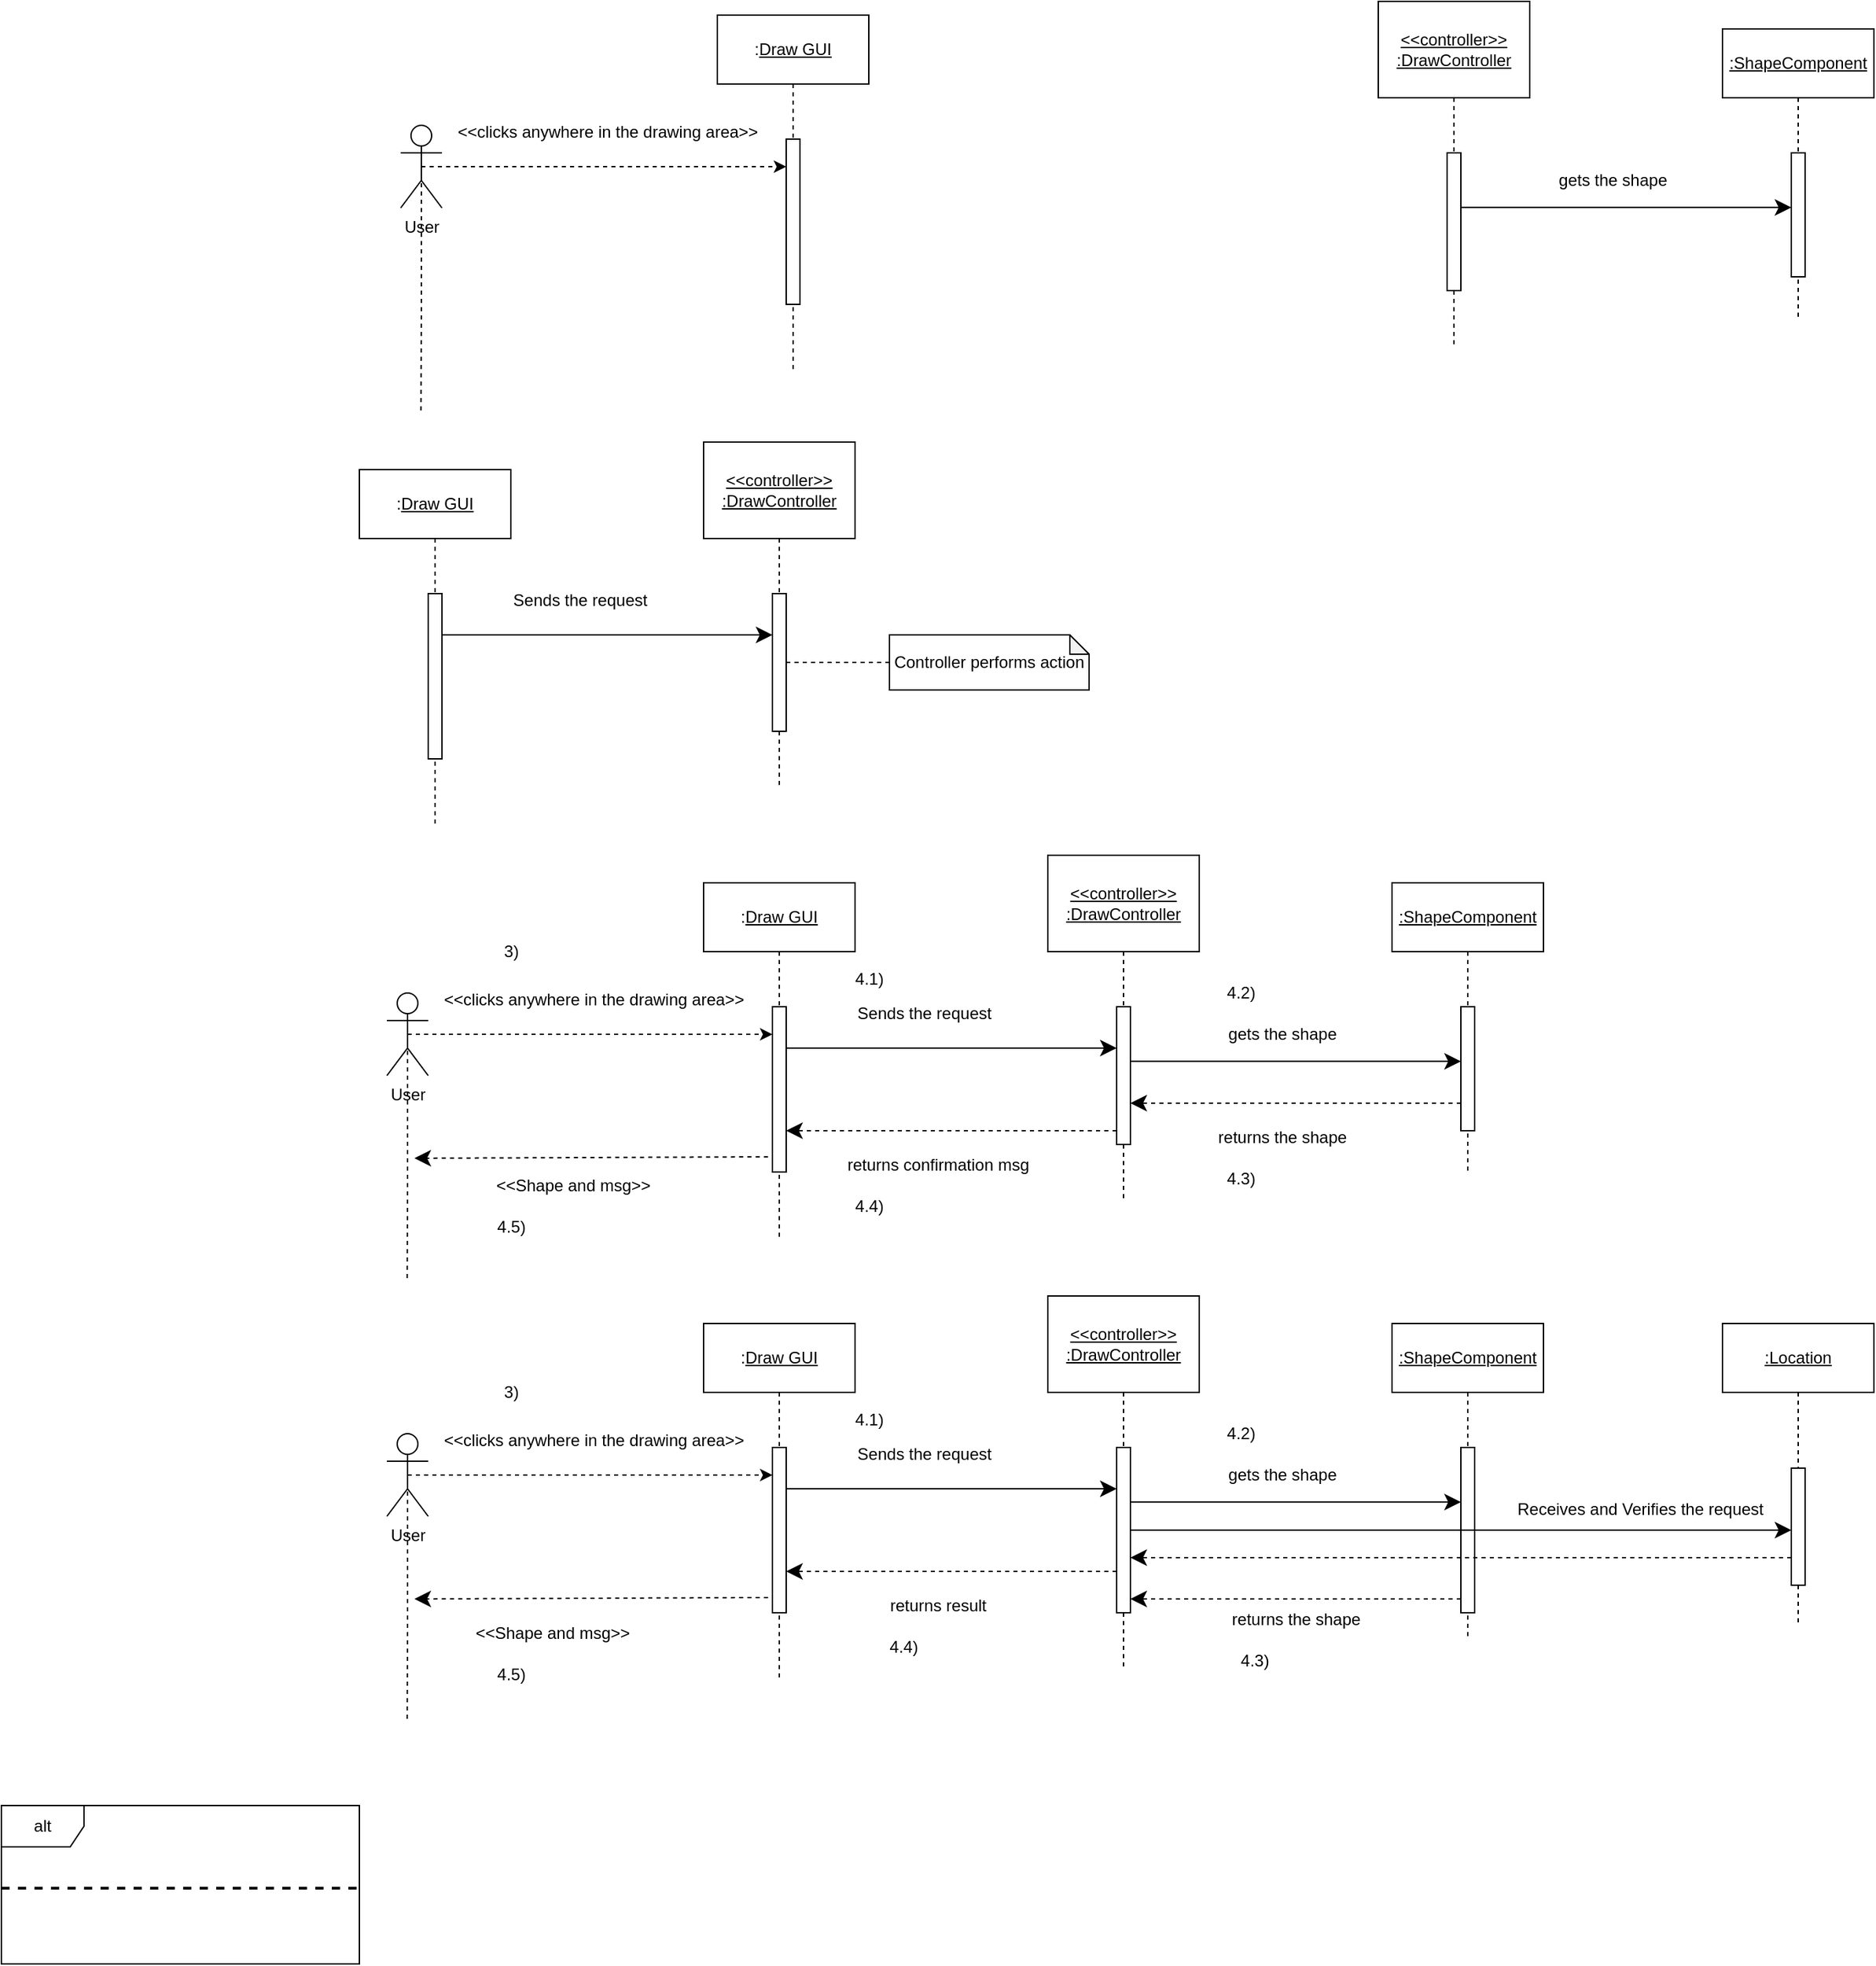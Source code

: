 <mxfile version="21.0.6" type="github">
  <diagram name="Page-1" id="wsJKUjP8j-dlg5KAnwWm">
    <mxGraphModel dx="2092" dy="1765" grid="1" gridSize="10" guides="1" tooltips="1" connect="1" arrows="1" fold="1" page="1" pageScale="1" pageWidth="850" pageHeight="1100" math="0" shadow="0">
      <root>
        <mxCell id="0" />
        <mxCell id="1" parent="0" />
        <mxCell id="RryeAwdu7izT9wX0_0Kk-24" style="edgeStyle=orthogonalEdgeStyle;rounded=0;orthogonalLoop=1;jettySize=auto;html=1;exitX=0.5;exitY=0.5;exitDx=0;exitDy=0;exitPerimeter=0;endArrow=none;endFill=0;dashed=1;" parent="1" source="RryeAwdu7izT9wX0_0Kk-1" edge="1">
          <mxGeometry relative="1" as="geometry">
            <mxPoint x="74.724" y="510" as="targetPoint" />
          </mxGeometry>
        </mxCell>
        <mxCell id="RryeAwdu7izT9wX0_0Kk-18" style="edgeStyle=orthogonalEdgeStyle;rounded=0;orthogonalLoop=1;jettySize=auto;html=1;exitX=0.5;exitY=1;exitDx=0;exitDy=0;endArrow=none;endFill=0;dashed=1;" parent="1" source="RryeAwdu7izT9wX0_0Kk-16" edge="1">
          <mxGeometry relative="1" as="geometry">
            <mxPoint x="845" y="430" as="targetPoint" />
          </mxGeometry>
        </mxCell>
        <mxCell id="RryeAwdu7izT9wX0_0Kk-13" style="edgeStyle=orthogonalEdgeStyle;rounded=0;orthogonalLoop=1;jettySize=auto;html=1;exitX=0.5;exitY=0.5;exitDx=0;exitDy=0;exitPerimeter=0;dashed=1;entryX=0;entryY=0.167;entryDx=0;entryDy=0;entryPerimeter=0;" parent="1" source="RryeAwdu7izT9wX0_0Kk-1" target="RryeAwdu7izT9wX0_0Kk-3" edge="1">
          <mxGeometry relative="1" as="geometry">
            <mxPoint x="330" y="330" as="targetPoint" />
          </mxGeometry>
        </mxCell>
        <mxCell id="RryeAwdu7izT9wX0_0Kk-1" value="User" style="shape=umlActor;verticalLabelPosition=bottom;verticalAlign=top;html=1;fontStyle=0" parent="1" vertex="1">
          <mxGeometry x="60" y="300" width="30" height="60" as="geometry" />
        </mxCell>
        <mxCell id="RryeAwdu7izT9wX0_0Kk-12" style="edgeStyle=orthogonalEdgeStyle;rounded=0;orthogonalLoop=1;jettySize=auto;html=1;exitX=0.5;exitY=1;exitDx=0;exitDy=0;dashed=1;endArrow=none;endFill=0;" parent="1" source="RryeAwdu7izT9wX0_0Kk-2" edge="1">
          <mxGeometry relative="1" as="geometry">
            <mxPoint x="345" y="480" as="targetPoint" />
          </mxGeometry>
        </mxCell>
        <mxCell id="RryeAwdu7izT9wX0_0Kk-2" value=":&lt;u&gt;Draw GUI&lt;/u&gt;" style="html=1;whiteSpace=wrap;" parent="1" vertex="1">
          <mxGeometry x="290" y="220" width="110" height="50" as="geometry" />
        </mxCell>
        <mxCell id="RryeAwdu7izT9wX0_0Kk-3" value="" style="html=1;points=[];perimeter=orthogonalPerimeter;outlineConnect=0;targetShapes=umlLifeline;portConstraint=eastwest;newEdgeStyle={&quot;edgeStyle&quot;:&quot;elbowEdgeStyle&quot;,&quot;elbow&quot;:&quot;vertical&quot;,&quot;curved&quot;:0,&quot;rounded&quot;:0};" parent="1" vertex="1">
          <mxGeometry x="340" y="310" width="10" height="120" as="geometry" />
        </mxCell>
        <mxCell id="RryeAwdu7izT9wX0_0Kk-9" value="" style="html=1;points=[];perimeter=orthogonalPerimeter;outlineConnect=0;targetShapes=umlLifeline;portConstraint=eastwest;newEdgeStyle={&quot;edgeStyle&quot;:&quot;elbowEdgeStyle&quot;,&quot;elbow&quot;:&quot;vertical&quot;,&quot;curved&quot;:0,&quot;rounded&quot;:0};" parent="1" vertex="1">
          <mxGeometry x="840" y="310" width="10" height="90" as="geometry" />
        </mxCell>
        <mxCell id="RryeAwdu7izT9wX0_0Kk-14" value="&amp;lt;&amp;lt;clicks anywhere in the drawing area&amp;gt;&amp;gt;" style="text;html=1;align=center;verticalAlign=middle;resizable=0;points=[];autosize=1;strokeColor=none;fillColor=none;" parent="1" vertex="1">
          <mxGeometry x="90" y="290" width="240" height="30" as="geometry" />
        </mxCell>
        <mxCell id="RryeAwdu7izT9wX0_0Kk-17" style="edgeStyle=orthogonalEdgeStyle;rounded=0;orthogonalLoop=1;jettySize=auto;html=1;exitX=0.5;exitY=1;exitDx=0;exitDy=0;endArrow=none;endFill=0;dashed=1;startArrow=none;" parent="1" source="RryeAwdu7izT9wX0_0Kk-10" edge="1">
          <mxGeometry relative="1" as="geometry">
            <mxPoint x="595" y="450" as="targetPoint" />
          </mxGeometry>
        </mxCell>
        <mxCell id="RryeAwdu7izT9wX0_0Kk-15" value="&lt;div&gt;&lt;u&gt;&amp;lt;&amp;lt;controller&amp;gt;&amp;gt;&lt;/u&gt;&lt;/div&gt;&lt;div&gt;&lt;u&gt;:DrawController&lt;/u&gt;&lt;/div&gt;" style="html=1;whiteSpace=wrap;" parent="1" vertex="1">
          <mxGeometry x="540" y="200" width="110" height="70" as="geometry" />
        </mxCell>
        <mxCell id="RryeAwdu7izT9wX0_0Kk-16" value="&lt;u&gt;:ShapeComponent&lt;/u&gt;" style="html=1;whiteSpace=wrap;" parent="1" vertex="1">
          <mxGeometry x="790" y="220" width="110" height="50" as="geometry" />
        </mxCell>
        <mxCell id="RryeAwdu7izT9wX0_0Kk-19" value="" style="edgeStyle=orthogonalEdgeStyle;rounded=0;orthogonalLoop=1;jettySize=auto;html=1;exitX=0.5;exitY=1;exitDx=0;exitDy=0;endArrow=none;endFill=0;dashed=1;" parent="1" source="RryeAwdu7izT9wX0_0Kk-15" target="RryeAwdu7izT9wX0_0Kk-10" edge="1">
          <mxGeometry relative="1" as="geometry">
            <mxPoint x="594.724" y="530" as="targetPoint" />
            <mxPoint x="595" y="270" as="sourcePoint" />
            <Array as="points">
              <mxPoint x="595" y="320" />
              <mxPoint x="595" y="320" />
            </Array>
          </mxGeometry>
        </mxCell>
        <mxCell id="RryeAwdu7izT9wX0_0Kk-10" value="" style="html=1;points=[];perimeter=orthogonalPerimeter;outlineConnect=0;targetShapes=umlLifeline;portConstraint=eastwest;newEdgeStyle={&quot;edgeStyle&quot;:&quot;elbowEdgeStyle&quot;,&quot;elbow&quot;:&quot;vertical&quot;,&quot;curved&quot;:0,&quot;rounded&quot;:0};" parent="1" vertex="1">
          <mxGeometry x="590" y="310" width="10" height="100" as="geometry" />
        </mxCell>
        <mxCell id="RryeAwdu7izT9wX0_0Kk-20" value="" style="endArrow=classic;endFill=1;endSize=9;html=1;rounded=0;" parent="1" target="RryeAwdu7izT9wX0_0Kk-10" edge="1">
          <mxGeometry width="160" relative="1" as="geometry">
            <mxPoint x="350" y="340" as="sourcePoint" />
            <mxPoint x="580" y="340" as="targetPoint" />
          </mxGeometry>
        </mxCell>
        <mxCell id="RryeAwdu7izT9wX0_0Kk-21" value="" style="endArrow=classic;endFill=1;endSize=9;html=1;rounded=0;" parent="1" edge="1">
          <mxGeometry width="160" relative="1" as="geometry">
            <mxPoint x="600" y="349.66" as="sourcePoint" />
            <mxPoint x="840" y="349.66" as="targetPoint" />
          </mxGeometry>
        </mxCell>
        <mxCell id="RryeAwdu7izT9wX0_0Kk-22" value="" style="endArrow=classic;endFill=1;endSize=9;html=1;rounded=0;dashed=1;" parent="1" edge="1">
          <mxGeometry width="160" relative="1" as="geometry">
            <mxPoint x="840" y="380" as="sourcePoint" />
            <mxPoint x="600" y="380" as="targetPoint" />
          </mxGeometry>
        </mxCell>
        <mxCell id="RryeAwdu7izT9wX0_0Kk-23" value="" style="endArrow=classic;endFill=1;endSize=9;html=1;rounded=0;dashed=1;" parent="1" edge="1">
          <mxGeometry width="160" relative="1" as="geometry">
            <mxPoint x="590" y="400" as="sourcePoint" />
            <mxPoint x="350" y="400" as="targetPoint" />
          </mxGeometry>
        </mxCell>
        <mxCell id="RryeAwdu7izT9wX0_0Kk-25" value="" style="endArrow=classic;endFill=1;endSize=9;html=1;rounded=0;dashed=1;exitX=-0.321;exitY=0.908;exitDx=0;exitDy=0;exitPerimeter=0;" parent="1" source="RryeAwdu7izT9wX0_0Kk-3" edge="1">
          <mxGeometry width="160" relative="1" as="geometry">
            <mxPoint x="330" y="420" as="sourcePoint" />
            <mxPoint x="80" y="420" as="targetPoint" />
          </mxGeometry>
        </mxCell>
        <mxCell id="RryeAwdu7izT9wX0_0Kk-26" value="&amp;lt;&amp;lt;Shape and msg&amp;gt;&amp;gt;" style="text;html=1;align=center;verticalAlign=middle;resizable=0;points=[];autosize=1;strokeColor=none;fillColor=none;" parent="1" vertex="1">
          <mxGeometry x="125" y="425" width="140" height="30" as="geometry" />
        </mxCell>
        <mxCell id="RryeAwdu7izT9wX0_0Kk-27" value="Sends the request" style="text;html=1;align=center;verticalAlign=middle;resizable=0;points=[];autosize=1;strokeColor=none;fillColor=none;" parent="1" vertex="1">
          <mxGeometry x="390" y="300" width="120" height="30" as="geometry" />
        </mxCell>
        <mxCell id="RryeAwdu7izT9wX0_0Kk-28" value="gets the shape" style="text;html=1;align=center;verticalAlign=middle;resizable=0;points=[];autosize=1;strokeColor=none;fillColor=none;" parent="1" vertex="1">
          <mxGeometry x="660" y="315" width="100" height="30" as="geometry" />
        </mxCell>
        <mxCell id="RryeAwdu7izT9wX0_0Kk-29" value="returns the shape" style="text;html=1;align=center;verticalAlign=middle;resizable=0;points=[];autosize=1;strokeColor=none;fillColor=none;" parent="1" vertex="1">
          <mxGeometry x="650" y="390" width="120" height="30" as="geometry" />
        </mxCell>
        <mxCell id="RryeAwdu7izT9wX0_0Kk-30" value="returns confirmation msg" style="text;html=1;align=center;verticalAlign=middle;resizable=0;points=[];autosize=1;strokeColor=none;fillColor=none;" parent="1" vertex="1">
          <mxGeometry x="380" y="410" width="160" height="30" as="geometry" />
        </mxCell>
        <mxCell id="RryeAwdu7izT9wX0_0Kk-31" style="edgeStyle=orthogonalEdgeStyle;rounded=0;orthogonalLoop=1;jettySize=auto;html=1;exitX=0.5;exitY=0.5;exitDx=0;exitDy=0;exitPerimeter=0;endArrow=none;endFill=0;dashed=1;" parent="1" source="RryeAwdu7izT9wX0_0Kk-33" edge="1">
          <mxGeometry relative="1" as="geometry">
            <mxPoint x="84.724" y="-120" as="targetPoint" />
          </mxGeometry>
        </mxCell>
        <mxCell id="RryeAwdu7izT9wX0_0Kk-32" style="edgeStyle=orthogonalEdgeStyle;rounded=0;orthogonalLoop=1;jettySize=auto;html=1;exitX=0.5;exitY=0.5;exitDx=0;exitDy=0;exitPerimeter=0;dashed=1;entryX=0;entryY=0.167;entryDx=0;entryDy=0;entryPerimeter=0;" parent="1" source="RryeAwdu7izT9wX0_0Kk-33" target="RryeAwdu7izT9wX0_0Kk-36" edge="1">
          <mxGeometry relative="1" as="geometry">
            <mxPoint x="340" y="-300" as="targetPoint" />
          </mxGeometry>
        </mxCell>
        <mxCell id="RryeAwdu7izT9wX0_0Kk-33" value="User" style="shape=umlActor;verticalLabelPosition=bottom;verticalAlign=top;html=1;fontStyle=0" parent="1" vertex="1">
          <mxGeometry x="70" y="-330" width="30" height="60" as="geometry" />
        </mxCell>
        <mxCell id="RryeAwdu7izT9wX0_0Kk-34" style="edgeStyle=orthogonalEdgeStyle;rounded=0;orthogonalLoop=1;jettySize=auto;html=1;exitX=0.5;exitY=1;exitDx=0;exitDy=0;dashed=1;endArrow=none;endFill=0;" parent="1" source="RryeAwdu7izT9wX0_0Kk-35" edge="1">
          <mxGeometry relative="1" as="geometry">
            <mxPoint x="355" y="-150" as="targetPoint" />
          </mxGeometry>
        </mxCell>
        <mxCell id="RryeAwdu7izT9wX0_0Kk-35" value=":&lt;u&gt;Draw GUI&lt;/u&gt;" style="html=1;whiteSpace=wrap;" parent="1" vertex="1">
          <mxGeometry x="300" y="-410" width="110" height="50" as="geometry" />
        </mxCell>
        <mxCell id="RryeAwdu7izT9wX0_0Kk-36" value="" style="html=1;points=[];perimeter=orthogonalPerimeter;outlineConnect=0;targetShapes=umlLifeline;portConstraint=eastwest;newEdgeStyle={&quot;edgeStyle&quot;:&quot;elbowEdgeStyle&quot;,&quot;elbow&quot;:&quot;vertical&quot;,&quot;curved&quot;:0,&quot;rounded&quot;:0};" parent="1" vertex="1">
          <mxGeometry x="350" y="-320" width="10" height="120" as="geometry" />
        </mxCell>
        <mxCell id="RryeAwdu7izT9wX0_0Kk-37" value="&amp;lt;&amp;lt;clicks anywhere in the drawing area&amp;gt;&amp;gt;" style="text;html=1;align=center;verticalAlign=middle;resizable=0;points=[];autosize=1;strokeColor=none;fillColor=none;" parent="1" vertex="1">
          <mxGeometry x="100" y="-340" width="240" height="30" as="geometry" />
        </mxCell>
        <mxCell id="RryeAwdu7izT9wX0_0Kk-40" style="edgeStyle=orthogonalEdgeStyle;rounded=0;orthogonalLoop=1;jettySize=auto;html=1;exitX=0.5;exitY=1;exitDx=0;exitDy=0;dashed=1;endArrow=none;endFill=0;" parent="1" source="RryeAwdu7izT9wX0_0Kk-41" edge="1">
          <mxGeometry relative="1" as="geometry">
            <mxPoint x="95" y="180" as="targetPoint" />
          </mxGeometry>
        </mxCell>
        <mxCell id="RryeAwdu7izT9wX0_0Kk-41" value=":&lt;u&gt;Draw GUI&lt;/u&gt;" style="html=1;whiteSpace=wrap;" parent="1" vertex="1">
          <mxGeometry x="40" y="-80" width="110" height="50" as="geometry" />
        </mxCell>
        <mxCell id="RryeAwdu7izT9wX0_0Kk-42" value="" style="html=1;points=[];perimeter=orthogonalPerimeter;outlineConnect=0;targetShapes=umlLifeline;portConstraint=eastwest;newEdgeStyle={&quot;edgeStyle&quot;:&quot;elbowEdgeStyle&quot;,&quot;elbow&quot;:&quot;vertical&quot;,&quot;curved&quot;:0,&quot;rounded&quot;:0};" parent="1" vertex="1">
          <mxGeometry x="90" y="10" width="10" height="120" as="geometry" />
        </mxCell>
        <mxCell id="RryeAwdu7izT9wX0_0Kk-43" style="edgeStyle=orthogonalEdgeStyle;rounded=0;orthogonalLoop=1;jettySize=auto;html=1;exitX=0.5;exitY=1;exitDx=0;exitDy=0;endArrow=none;endFill=0;dashed=1;startArrow=none;" parent="1" source="RryeAwdu7izT9wX0_0Kk-46" edge="1">
          <mxGeometry relative="1" as="geometry">
            <mxPoint x="345" y="150" as="targetPoint" />
          </mxGeometry>
        </mxCell>
        <mxCell id="RryeAwdu7izT9wX0_0Kk-44" value="&lt;div&gt;&lt;u&gt;&amp;lt;&amp;lt;controller&amp;gt;&amp;gt;&lt;/u&gt;&lt;/div&gt;&lt;div&gt;&lt;u&gt;:DrawController&lt;/u&gt;&lt;/div&gt;" style="html=1;whiteSpace=wrap;" parent="1" vertex="1">
          <mxGeometry x="290" y="-100" width="110" height="70" as="geometry" />
        </mxCell>
        <mxCell id="RryeAwdu7izT9wX0_0Kk-45" value="" style="edgeStyle=orthogonalEdgeStyle;rounded=0;orthogonalLoop=1;jettySize=auto;html=1;exitX=0.5;exitY=1;exitDx=0;exitDy=0;endArrow=none;endFill=0;dashed=1;" parent="1" source="RryeAwdu7izT9wX0_0Kk-44" target="RryeAwdu7izT9wX0_0Kk-46" edge="1">
          <mxGeometry relative="1" as="geometry">
            <mxPoint x="344.724" y="230" as="targetPoint" />
            <mxPoint x="345" y="-30" as="sourcePoint" />
            <Array as="points">
              <mxPoint x="345" y="20" />
              <mxPoint x="345" y="20" />
            </Array>
          </mxGeometry>
        </mxCell>
        <mxCell id="RryeAwdu7izT9wX0_0Kk-46" value="" style="html=1;points=[];perimeter=orthogonalPerimeter;outlineConnect=0;targetShapes=umlLifeline;portConstraint=eastwest;newEdgeStyle={&quot;edgeStyle&quot;:&quot;elbowEdgeStyle&quot;,&quot;elbow&quot;:&quot;vertical&quot;,&quot;curved&quot;:0,&quot;rounded&quot;:0};" parent="1" vertex="1">
          <mxGeometry x="340" y="10" width="10" height="100" as="geometry" />
        </mxCell>
        <mxCell id="RryeAwdu7izT9wX0_0Kk-47" value="" style="endArrow=classic;endFill=1;endSize=9;html=1;rounded=0;" parent="1" target="RryeAwdu7izT9wX0_0Kk-46" edge="1">
          <mxGeometry width="160" relative="1" as="geometry">
            <mxPoint x="100" y="40" as="sourcePoint" />
            <mxPoint x="330" y="40" as="targetPoint" />
          </mxGeometry>
        </mxCell>
        <mxCell id="RryeAwdu7izT9wX0_0Kk-49" value="Sends the request" style="text;html=1;align=center;verticalAlign=middle;resizable=0;points=[];autosize=1;strokeColor=none;fillColor=none;" parent="1" vertex="1">
          <mxGeometry x="140" width="120" height="30" as="geometry" />
        </mxCell>
        <mxCell id="RryeAwdu7izT9wX0_0Kk-52" style="edgeStyle=orthogonalEdgeStyle;rounded=0;orthogonalLoop=1;jettySize=auto;html=1;exitX=0;exitY=0.5;exitDx=0;exitDy=0;exitPerimeter=0;dashed=1;endArrow=none;endFill=0;" parent="1" source="RryeAwdu7izT9wX0_0Kk-51" target="RryeAwdu7izT9wX0_0Kk-46" edge="1">
          <mxGeometry relative="1" as="geometry" />
        </mxCell>
        <mxCell id="RryeAwdu7izT9wX0_0Kk-51" value="Controller performs action" style="shape=note;whiteSpace=wrap;html=1;backgroundOutline=1;darkOpacity=0.05;size=14;" parent="1" vertex="1">
          <mxGeometry x="425" y="40" width="145" height="40" as="geometry" />
        </mxCell>
        <mxCell id="r_VYVjSOU9-9LMy6m4NT-1" style="edgeStyle=orthogonalEdgeStyle;rounded=0;orthogonalLoop=1;jettySize=auto;html=1;exitX=0.5;exitY=1;exitDx=0;exitDy=0;endArrow=none;endFill=0;dashed=1;" edge="1" parent="1" source="r_VYVjSOU9-9LMy6m4NT-5">
          <mxGeometry relative="1" as="geometry">
            <mxPoint x="1085" y="-190" as="targetPoint" />
          </mxGeometry>
        </mxCell>
        <mxCell id="r_VYVjSOU9-9LMy6m4NT-2" value="" style="html=1;points=[];perimeter=orthogonalPerimeter;outlineConnect=0;targetShapes=umlLifeline;portConstraint=eastwest;newEdgeStyle={&quot;edgeStyle&quot;:&quot;elbowEdgeStyle&quot;,&quot;elbow&quot;:&quot;vertical&quot;,&quot;curved&quot;:0,&quot;rounded&quot;:0};" vertex="1" parent="1">
          <mxGeometry x="1080" y="-310" width="10" height="90" as="geometry" />
        </mxCell>
        <mxCell id="r_VYVjSOU9-9LMy6m4NT-3" style="edgeStyle=orthogonalEdgeStyle;rounded=0;orthogonalLoop=1;jettySize=auto;html=1;exitX=0.5;exitY=1;exitDx=0;exitDy=0;endArrow=none;endFill=0;dashed=1;startArrow=none;" edge="1" parent="1" source="r_VYVjSOU9-9LMy6m4NT-7">
          <mxGeometry relative="1" as="geometry">
            <mxPoint x="835" y="-170" as="targetPoint" />
          </mxGeometry>
        </mxCell>
        <mxCell id="r_VYVjSOU9-9LMy6m4NT-4" value="&lt;div&gt;&lt;u&gt;&amp;lt;&amp;lt;controller&amp;gt;&amp;gt;&lt;/u&gt;&lt;/div&gt;&lt;div&gt;&lt;u&gt;:DrawController&lt;/u&gt;&lt;/div&gt;" style="html=1;whiteSpace=wrap;" vertex="1" parent="1">
          <mxGeometry x="780" y="-420" width="110" height="70" as="geometry" />
        </mxCell>
        <mxCell id="r_VYVjSOU9-9LMy6m4NT-5" value="&lt;u&gt;:ShapeComponent&lt;/u&gt;" style="html=1;whiteSpace=wrap;" vertex="1" parent="1">
          <mxGeometry x="1030" y="-400" width="110" height="50" as="geometry" />
        </mxCell>
        <mxCell id="r_VYVjSOU9-9LMy6m4NT-6" value="" style="edgeStyle=orthogonalEdgeStyle;rounded=0;orthogonalLoop=1;jettySize=auto;html=1;exitX=0.5;exitY=1;exitDx=0;exitDy=0;endArrow=none;endFill=0;dashed=1;" edge="1" parent="1" source="r_VYVjSOU9-9LMy6m4NT-4" target="r_VYVjSOU9-9LMy6m4NT-7">
          <mxGeometry relative="1" as="geometry">
            <mxPoint x="834.724" y="-90" as="targetPoint" />
            <mxPoint x="835" y="-350" as="sourcePoint" />
            <Array as="points">
              <mxPoint x="835" y="-300" />
              <mxPoint x="835" y="-300" />
            </Array>
          </mxGeometry>
        </mxCell>
        <mxCell id="r_VYVjSOU9-9LMy6m4NT-7" value="" style="html=1;points=[];perimeter=orthogonalPerimeter;outlineConnect=0;targetShapes=umlLifeline;portConstraint=eastwest;newEdgeStyle={&quot;edgeStyle&quot;:&quot;elbowEdgeStyle&quot;,&quot;elbow&quot;:&quot;vertical&quot;,&quot;curved&quot;:0,&quot;rounded&quot;:0};" vertex="1" parent="1">
          <mxGeometry x="830" y="-310" width="10" height="100" as="geometry" />
        </mxCell>
        <mxCell id="r_VYVjSOU9-9LMy6m4NT-8" value="" style="endArrow=classic;endFill=1;endSize=9;html=1;rounded=0;" edge="1" parent="1">
          <mxGeometry width="160" relative="1" as="geometry">
            <mxPoint x="840" y="-270.34" as="sourcePoint" />
            <mxPoint x="1080" y="-270.34" as="targetPoint" />
          </mxGeometry>
        </mxCell>
        <mxCell id="r_VYVjSOU9-9LMy6m4NT-10" value="gets the shape" style="text;html=1;align=center;verticalAlign=middle;resizable=0;points=[];autosize=1;strokeColor=none;fillColor=none;" vertex="1" parent="1">
          <mxGeometry x="900" y="-305" width="100" height="30" as="geometry" />
        </mxCell>
        <mxCell id="r_VYVjSOU9-9LMy6m4NT-14" value="3)" style="text;html=1;align=center;verticalAlign=middle;resizable=0;points=[];autosize=1;strokeColor=none;fillColor=none;" vertex="1" parent="1">
          <mxGeometry x="135" y="255" width="30" height="30" as="geometry" />
        </mxCell>
        <mxCell id="r_VYVjSOU9-9LMy6m4NT-15" value="4.1)" style="text;html=1;align=center;verticalAlign=middle;resizable=0;points=[];autosize=1;strokeColor=none;fillColor=none;" vertex="1" parent="1">
          <mxGeometry x="390" y="275" width="40" height="30" as="geometry" />
        </mxCell>
        <mxCell id="r_VYVjSOU9-9LMy6m4NT-16" value="4.2)" style="text;html=1;align=center;verticalAlign=middle;resizable=0;points=[];autosize=1;strokeColor=none;fillColor=none;" vertex="1" parent="1">
          <mxGeometry x="660" y="285" width="40" height="30" as="geometry" />
        </mxCell>
        <mxCell id="r_VYVjSOU9-9LMy6m4NT-17" value="4.3)" style="text;html=1;align=center;verticalAlign=middle;resizable=0;points=[];autosize=1;strokeColor=none;fillColor=none;" vertex="1" parent="1">
          <mxGeometry x="660" y="420" width="40" height="30" as="geometry" />
        </mxCell>
        <mxCell id="r_VYVjSOU9-9LMy6m4NT-18" value="4.4)" style="text;html=1;align=center;verticalAlign=middle;resizable=0;points=[];autosize=1;strokeColor=none;fillColor=none;" vertex="1" parent="1">
          <mxGeometry x="390" y="440" width="40" height="30" as="geometry" />
        </mxCell>
        <mxCell id="r_VYVjSOU9-9LMy6m4NT-19" value="4.5)" style="text;html=1;align=center;verticalAlign=middle;resizable=0;points=[];autosize=1;strokeColor=none;fillColor=none;" vertex="1" parent="1">
          <mxGeometry x="130" y="455" width="40" height="30" as="geometry" />
        </mxCell>
        <mxCell id="r_VYVjSOU9-9LMy6m4NT-20" style="edgeStyle=orthogonalEdgeStyle;rounded=0;orthogonalLoop=1;jettySize=auto;html=1;exitX=0.5;exitY=0.5;exitDx=0;exitDy=0;exitPerimeter=0;endArrow=none;endFill=0;dashed=1;" edge="1" parent="1" source="r_VYVjSOU9-9LMy6m4NT-23">
          <mxGeometry relative="1" as="geometry">
            <mxPoint x="74.724" y="830" as="targetPoint" />
          </mxGeometry>
        </mxCell>
        <mxCell id="r_VYVjSOU9-9LMy6m4NT-21" style="edgeStyle=orthogonalEdgeStyle;rounded=0;orthogonalLoop=1;jettySize=auto;html=1;exitX=0.5;exitY=1;exitDx=0;exitDy=0;endArrow=none;endFill=0;dashed=1;" edge="1" parent="1" source="r_VYVjSOU9-9LMy6m4NT-31">
          <mxGeometry relative="1" as="geometry">
            <mxPoint x="845" y="770" as="targetPoint" />
          </mxGeometry>
        </mxCell>
        <mxCell id="r_VYVjSOU9-9LMy6m4NT-22" style="edgeStyle=orthogonalEdgeStyle;rounded=0;orthogonalLoop=1;jettySize=auto;html=1;exitX=0.5;exitY=0.5;exitDx=0;exitDy=0;exitPerimeter=0;dashed=1;entryX=0;entryY=0.167;entryDx=0;entryDy=0;entryPerimeter=0;" edge="1" parent="1" source="r_VYVjSOU9-9LMy6m4NT-23" target="r_VYVjSOU9-9LMy6m4NT-26">
          <mxGeometry relative="1" as="geometry">
            <mxPoint x="330" y="650" as="targetPoint" />
          </mxGeometry>
        </mxCell>
        <mxCell id="r_VYVjSOU9-9LMy6m4NT-23" value="User" style="shape=umlActor;verticalLabelPosition=bottom;verticalAlign=top;html=1;fontStyle=0" vertex="1" parent="1">
          <mxGeometry x="60" y="620" width="30" height="60" as="geometry" />
        </mxCell>
        <mxCell id="r_VYVjSOU9-9LMy6m4NT-24" style="edgeStyle=orthogonalEdgeStyle;rounded=0;orthogonalLoop=1;jettySize=auto;html=1;exitX=0.5;exitY=1;exitDx=0;exitDy=0;dashed=1;endArrow=none;endFill=0;" edge="1" parent="1" source="r_VYVjSOU9-9LMy6m4NT-25">
          <mxGeometry relative="1" as="geometry">
            <mxPoint x="345" y="800" as="targetPoint" />
          </mxGeometry>
        </mxCell>
        <mxCell id="r_VYVjSOU9-9LMy6m4NT-25" value=":&lt;u&gt;Draw GUI&lt;/u&gt;" style="html=1;whiteSpace=wrap;" vertex="1" parent="1">
          <mxGeometry x="290" y="540" width="110" height="50" as="geometry" />
        </mxCell>
        <mxCell id="r_VYVjSOU9-9LMy6m4NT-26" value="" style="html=1;points=[];perimeter=orthogonalPerimeter;outlineConnect=0;targetShapes=umlLifeline;portConstraint=eastwest;newEdgeStyle={&quot;edgeStyle&quot;:&quot;elbowEdgeStyle&quot;,&quot;elbow&quot;:&quot;vertical&quot;,&quot;curved&quot;:0,&quot;rounded&quot;:0};" vertex="1" parent="1">
          <mxGeometry x="340" y="630" width="10" height="120" as="geometry" />
        </mxCell>
        <mxCell id="r_VYVjSOU9-9LMy6m4NT-27" value="" style="html=1;points=[];perimeter=orthogonalPerimeter;outlineConnect=0;targetShapes=umlLifeline;portConstraint=eastwest;newEdgeStyle={&quot;edgeStyle&quot;:&quot;elbowEdgeStyle&quot;,&quot;elbow&quot;:&quot;vertical&quot;,&quot;curved&quot;:0,&quot;rounded&quot;:0};" vertex="1" parent="1">
          <mxGeometry x="840" y="630" width="10" height="120" as="geometry" />
        </mxCell>
        <mxCell id="r_VYVjSOU9-9LMy6m4NT-28" value="&amp;lt;&amp;lt;clicks anywhere in the drawing area&amp;gt;&amp;gt;" style="text;html=1;align=center;verticalAlign=middle;resizable=0;points=[];autosize=1;strokeColor=none;fillColor=none;" vertex="1" parent="1">
          <mxGeometry x="90" y="610" width="240" height="30" as="geometry" />
        </mxCell>
        <mxCell id="r_VYVjSOU9-9LMy6m4NT-29" style="edgeStyle=orthogonalEdgeStyle;rounded=0;orthogonalLoop=1;jettySize=auto;html=1;exitX=0.5;exitY=1;exitDx=0;exitDy=0;endArrow=none;endFill=0;dashed=1;startArrow=none;" edge="1" parent="1" source="r_VYVjSOU9-9LMy6m4NT-33">
          <mxGeometry relative="1" as="geometry">
            <mxPoint x="595" y="790" as="targetPoint" />
          </mxGeometry>
        </mxCell>
        <mxCell id="r_VYVjSOU9-9LMy6m4NT-30" value="&lt;div&gt;&lt;u&gt;&amp;lt;&amp;lt;controller&amp;gt;&amp;gt;&lt;/u&gt;&lt;/div&gt;&lt;div&gt;&lt;u&gt;:DrawController&lt;/u&gt;&lt;/div&gt;" style="html=1;whiteSpace=wrap;" vertex="1" parent="1">
          <mxGeometry x="540" y="520" width="110" height="70" as="geometry" />
        </mxCell>
        <mxCell id="r_VYVjSOU9-9LMy6m4NT-31" value="&lt;u&gt;:ShapeComponent&lt;/u&gt;" style="html=1;whiteSpace=wrap;" vertex="1" parent="1">
          <mxGeometry x="790" y="540" width="110" height="50" as="geometry" />
        </mxCell>
        <mxCell id="r_VYVjSOU9-9LMy6m4NT-32" value="" style="edgeStyle=orthogonalEdgeStyle;rounded=0;orthogonalLoop=1;jettySize=auto;html=1;exitX=0.5;exitY=1;exitDx=0;exitDy=0;endArrow=none;endFill=0;dashed=1;" edge="1" parent="1" source="r_VYVjSOU9-9LMy6m4NT-30" target="r_VYVjSOU9-9LMy6m4NT-33">
          <mxGeometry relative="1" as="geometry">
            <mxPoint x="594.724" y="850" as="targetPoint" />
            <mxPoint x="595" y="590" as="sourcePoint" />
            <Array as="points">
              <mxPoint x="595" y="640" />
              <mxPoint x="595" y="640" />
            </Array>
          </mxGeometry>
        </mxCell>
        <mxCell id="r_VYVjSOU9-9LMy6m4NT-33" value="" style="html=1;points=[];perimeter=orthogonalPerimeter;outlineConnect=0;targetShapes=umlLifeline;portConstraint=eastwest;newEdgeStyle={&quot;edgeStyle&quot;:&quot;elbowEdgeStyle&quot;,&quot;elbow&quot;:&quot;vertical&quot;,&quot;curved&quot;:0,&quot;rounded&quot;:0};" vertex="1" parent="1">
          <mxGeometry x="590" y="630" width="10" height="120" as="geometry" />
        </mxCell>
        <mxCell id="r_VYVjSOU9-9LMy6m4NT-34" value="" style="endArrow=classic;endFill=1;endSize=9;html=1;rounded=0;" edge="1" parent="1" target="r_VYVjSOU9-9LMy6m4NT-33">
          <mxGeometry width="160" relative="1" as="geometry">
            <mxPoint x="350" y="660" as="sourcePoint" />
            <mxPoint x="580" y="660" as="targetPoint" />
          </mxGeometry>
        </mxCell>
        <mxCell id="r_VYVjSOU9-9LMy6m4NT-35" value="" style="endArrow=classic;endFill=1;endSize=9;html=1;rounded=0;" edge="1" parent="1">
          <mxGeometry width="160" relative="1" as="geometry">
            <mxPoint x="600" y="669.66" as="sourcePoint" />
            <mxPoint x="840" y="669.66" as="targetPoint" />
          </mxGeometry>
        </mxCell>
        <mxCell id="r_VYVjSOU9-9LMy6m4NT-36" value="" style="endArrow=classic;endFill=1;endSize=9;html=1;rounded=0;dashed=1;" edge="1" parent="1">
          <mxGeometry width="160" relative="1" as="geometry">
            <mxPoint x="840" y="740" as="sourcePoint" />
            <mxPoint x="600" y="740" as="targetPoint" />
          </mxGeometry>
        </mxCell>
        <mxCell id="r_VYVjSOU9-9LMy6m4NT-37" value="" style="endArrow=classic;endFill=1;endSize=9;html=1;rounded=0;dashed=1;" edge="1" parent="1">
          <mxGeometry width="160" relative="1" as="geometry">
            <mxPoint x="590" y="720" as="sourcePoint" />
            <mxPoint x="350" y="720" as="targetPoint" />
          </mxGeometry>
        </mxCell>
        <mxCell id="r_VYVjSOU9-9LMy6m4NT-38" value="" style="endArrow=classic;endFill=1;endSize=9;html=1;rounded=0;dashed=1;exitX=-0.321;exitY=0.908;exitDx=0;exitDy=0;exitPerimeter=0;" edge="1" parent="1" source="r_VYVjSOU9-9LMy6m4NT-26">
          <mxGeometry width="160" relative="1" as="geometry">
            <mxPoint x="330" y="740" as="sourcePoint" />
            <mxPoint x="80" y="740" as="targetPoint" />
          </mxGeometry>
        </mxCell>
        <mxCell id="r_VYVjSOU9-9LMy6m4NT-39" value="&amp;lt;&amp;lt;Shape and msg&amp;gt;&amp;gt;" style="text;html=1;align=center;verticalAlign=middle;resizable=0;points=[];autosize=1;strokeColor=none;fillColor=none;" vertex="1" parent="1">
          <mxGeometry x="110" y="750" width="140" height="30" as="geometry" />
        </mxCell>
        <mxCell id="r_VYVjSOU9-9LMy6m4NT-40" value="Sends the request" style="text;html=1;align=center;verticalAlign=middle;resizable=0;points=[];autosize=1;strokeColor=none;fillColor=none;" vertex="1" parent="1">
          <mxGeometry x="390" y="620" width="120" height="30" as="geometry" />
        </mxCell>
        <mxCell id="r_VYVjSOU9-9LMy6m4NT-41" value="gets the shape" style="text;html=1;align=center;verticalAlign=middle;resizable=0;points=[];autosize=1;strokeColor=none;fillColor=none;" vertex="1" parent="1">
          <mxGeometry x="660" y="635" width="100" height="30" as="geometry" />
        </mxCell>
        <mxCell id="r_VYVjSOU9-9LMy6m4NT-42" value="returns the shape" style="text;html=1;align=center;verticalAlign=middle;resizable=0;points=[];autosize=1;strokeColor=none;fillColor=none;" vertex="1" parent="1">
          <mxGeometry x="660" y="740" width="120" height="30" as="geometry" />
        </mxCell>
        <mxCell id="r_VYVjSOU9-9LMy6m4NT-43" value="returns result" style="text;html=1;align=center;verticalAlign=middle;resizable=0;points=[];autosize=1;strokeColor=none;fillColor=none;" vertex="1" parent="1">
          <mxGeometry x="415" y="730" width="90" height="30" as="geometry" />
        </mxCell>
        <mxCell id="r_VYVjSOU9-9LMy6m4NT-44" value="3)" style="text;html=1;align=center;verticalAlign=middle;resizable=0;points=[];autosize=1;strokeColor=none;fillColor=none;" vertex="1" parent="1">
          <mxGeometry x="135" y="575" width="30" height="30" as="geometry" />
        </mxCell>
        <mxCell id="r_VYVjSOU9-9LMy6m4NT-45" value="4.1)" style="text;html=1;align=center;verticalAlign=middle;resizable=0;points=[];autosize=1;strokeColor=none;fillColor=none;" vertex="1" parent="1">
          <mxGeometry x="390" y="595" width="40" height="30" as="geometry" />
        </mxCell>
        <mxCell id="r_VYVjSOU9-9LMy6m4NT-46" value="4.2)" style="text;html=1;align=center;verticalAlign=middle;resizable=0;points=[];autosize=1;strokeColor=none;fillColor=none;" vertex="1" parent="1">
          <mxGeometry x="660" y="605" width="40" height="30" as="geometry" />
        </mxCell>
        <mxCell id="r_VYVjSOU9-9LMy6m4NT-47" value="4.3)" style="text;html=1;align=center;verticalAlign=middle;resizable=0;points=[];autosize=1;strokeColor=none;fillColor=none;" vertex="1" parent="1">
          <mxGeometry x="670" y="770" width="40" height="30" as="geometry" />
        </mxCell>
        <mxCell id="r_VYVjSOU9-9LMy6m4NT-48" value="4.4)" style="text;html=1;align=center;verticalAlign=middle;resizable=0;points=[];autosize=1;strokeColor=none;fillColor=none;" vertex="1" parent="1">
          <mxGeometry x="415" y="760" width="40" height="30" as="geometry" />
        </mxCell>
        <mxCell id="r_VYVjSOU9-9LMy6m4NT-49" value="4.5)" style="text;html=1;align=center;verticalAlign=middle;resizable=0;points=[];autosize=1;strokeColor=none;fillColor=none;" vertex="1" parent="1">
          <mxGeometry x="130" y="780" width="40" height="30" as="geometry" />
        </mxCell>
        <mxCell id="r_VYVjSOU9-9LMy6m4NT-52" style="edgeStyle=orthogonalEdgeStyle;rounded=0;orthogonalLoop=1;jettySize=auto;html=1;exitX=0.5;exitY=1;exitDx=0;exitDy=0;dashed=1;endArrow=none;endFill=0;startArrow=none;" edge="1" parent="1" source="r_VYVjSOU9-9LMy6m4NT-53">
          <mxGeometry relative="1" as="geometry">
            <mxPoint x="1085" y="760" as="targetPoint" />
          </mxGeometry>
        </mxCell>
        <mxCell id="r_VYVjSOU9-9LMy6m4NT-51" value="&lt;u&gt;:Location&lt;/u&gt;" style="html=1;whiteSpace=wrap;" vertex="1" parent="1">
          <mxGeometry x="1030" y="540" width="110" height="50" as="geometry" />
        </mxCell>
        <mxCell id="r_VYVjSOU9-9LMy6m4NT-54" value="" style="edgeStyle=orthogonalEdgeStyle;rounded=0;orthogonalLoop=1;jettySize=auto;html=1;exitX=0.5;exitY=1;exitDx=0;exitDy=0;dashed=1;endArrow=none;endFill=0;" edge="1" parent="1" source="r_VYVjSOU9-9LMy6m4NT-51" target="r_VYVjSOU9-9LMy6m4NT-53">
          <mxGeometry relative="1" as="geometry">
            <mxPoint x="1085" y="740" as="targetPoint" />
            <mxPoint x="1085" y="590" as="sourcePoint" />
            <Array as="points">
              <mxPoint x="1085" y="710" />
            </Array>
          </mxGeometry>
        </mxCell>
        <mxCell id="r_VYVjSOU9-9LMy6m4NT-53" value="" style="html=1;points=[];perimeter=orthogonalPerimeter;outlineConnect=0;targetShapes=umlLifeline;portConstraint=eastwest;newEdgeStyle={&quot;edgeStyle&quot;:&quot;elbowEdgeStyle&quot;,&quot;elbow&quot;:&quot;vertical&quot;,&quot;curved&quot;:0,&quot;rounded&quot;:0};" vertex="1" parent="1">
          <mxGeometry x="1080" y="645" width="10" height="85" as="geometry" />
        </mxCell>
        <mxCell id="r_VYVjSOU9-9LMy6m4NT-55" value="" style="endArrow=classic;endFill=1;endSize=9;html=1;rounded=0;" edge="1" parent="1" target="r_VYVjSOU9-9LMy6m4NT-53">
          <mxGeometry width="160" relative="1" as="geometry">
            <mxPoint x="600" y="690.0" as="sourcePoint" />
            <mxPoint x="840" y="690.0" as="targetPoint" />
          </mxGeometry>
        </mxCell>
        <mxCell id="r_VYVjSOU9-9LMy6m4NT-56" value="Receives and Verifies the request" style="text;html=1;align=center;verticalAlign=middle;resizable=0;points=[];autosize=1;strokeColor=none;fillColor=none;" vertex="1" parent="1">
          <mxGeometry x="870" y="660" width="200" height="30" as="geometry" />
        </mxCell>
        <mxCell id="r_VYVjSOU9-9LMy6m4NT-58" value="alt" style="shape=umlFrame;whiteSpace=wrap;html=1;pointerEvents=0;" vertex="1" parent="1">
          <mxGeometry x="-220" y="890" width="260" height="115" as="geometry" />
        </mxCell>
        <mxCell id="r_VYVjSOU9-9LMy6m4NT-59" value="" style="endArrow=none;dashed=1;endFill=0;endSize=12;html=1;rounded=0;strokeWidth=2;entryX=1;entryY=0.522;entryDx=0;entryDy=0;entryPerimeter=0;" edge="1" parent="1" target="r_VYVjSOU9-9LMy6m4NT-58">
          <mxGeometry width="160" relative="1" as="geometry">
            <mxPoint x="-220" y="950" as="sourcePoint" />
            <mxPoint x="-60" y="950" as="targetPoint" />
          </mxGeometry>
        </mxCell>
        <mxCell id="r_VYVjSOU9-9LMy6m4NT-60" value="" style="endArrow=classic;endFill=1;endSize=9;html=1;rounded=0;dashed=1;" edge="1" parent="1" target="r_VYVjSOU9-9LMy6m4NT-33">
          <mxGeometry width="160" relative="1" as="geometry">
            <mxPoint x="1080" y="710" as="sourcePoint" />
            <mxPoint x="840" y="710" as="targetPoint" />
          </mxGeometry>
        </mxCell>
      </root>
    </mxGraphModel>
  </diagram>
</mxfile>
